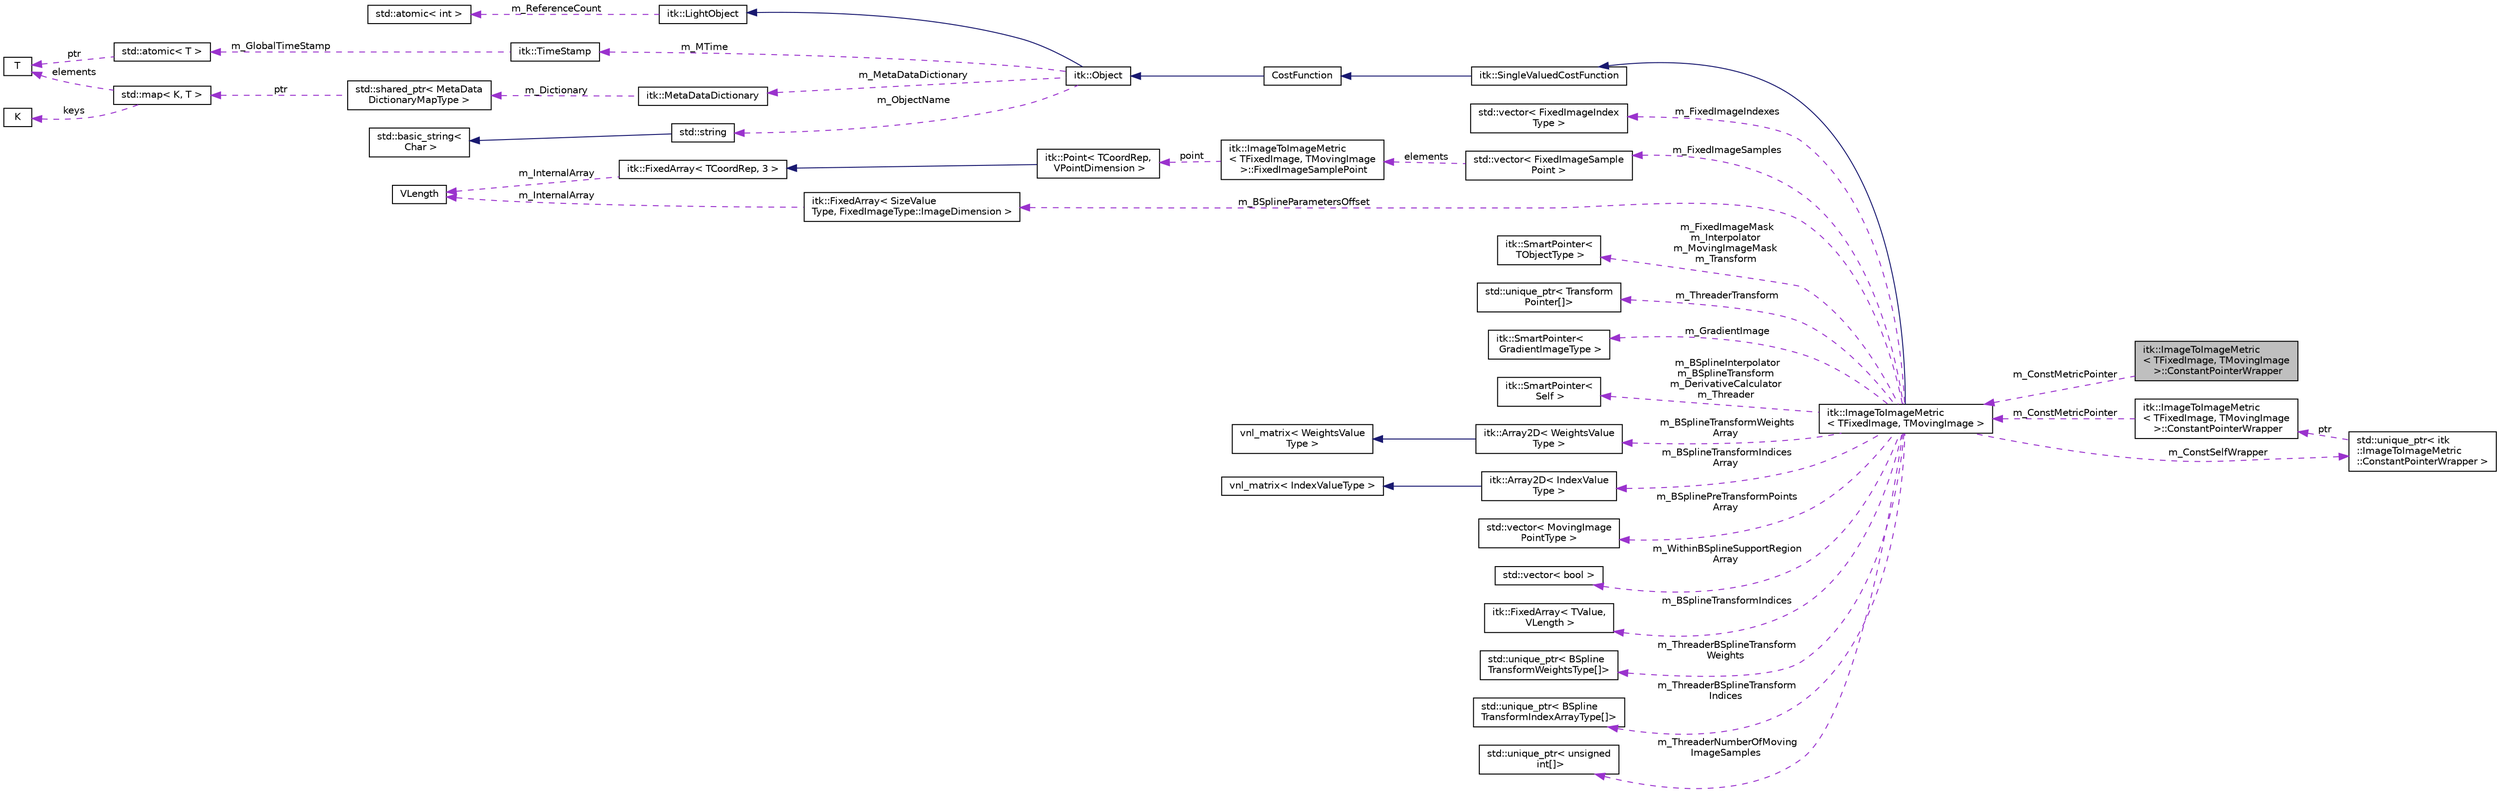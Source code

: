 digraph "itk::ImageToImageMetric&lt; TFixedImage, TMovingImage &gt;::ConstantPointerWrapper"
{
 // LATEX_PDF_SIZE
  edge [fontname="Helvetica",fontsize="10",labelfontname="Helvetica",labelfontsize="10"];
  node [fontname="Helvetica",fontsize="10",shape=record];
  rankdir="LR";
  Node1 [label="itk::ImageToImageMetric\l\< TFixedImage, TMovingImage\l \>::ConstantPointerWrapper",height=0.2,width=0.4,color="black", fillcolor="grey75", style="filled", fontcolor="black",tooltip=" "];
  Node2 -> Node1 [dir="back",color="darkorchid3",fontsize="10",style="dashed",label=" m_ConstMetricPointer" ,fontname="Helvetica"];
  Node2 [label="itk::ImageToImageMetric\l\< TFixedImage, TMovingImage \>",height=0.2,width=0.4,color="black", fillcolor="white", style="filled",URL="$classitk_1_1ImageToImageMetric.html",tooltip="Computes similarity between regions of two images."];
  Node3 -> Node2 [dir="back",color="midnightblue",fontsize="10",style="solid",fontname="Helvetica"];
  Node3 [label="itk::SingleValuedCostFunction",height=0.2,width=0.4,color="black", fillcolor="white", style="filled",URL="$classitk_1_1SingleValuedCostFunction.html",tooltip="This class is a base for the CostFunctions returning a single value."];
  Node4 -> Node3 [dir="back",color="midnightblue",fontsize="10",style="solid",fontname="Helvetica"];
  Node4 [label="CostFunction",height=0.2,width=0.4,color="black", fillcolor="white", style="filled",URL="$classitk_1_1CostFunctionTemplate.html",tooltip=" "];
  Node5 -> Node4 [dir="back",color="midnightblue",fontsize="10",style="solid",fontname="Helvetica"];
  Node5 [label="itk::Object",height=0.2,width=0.4,color="black", fillcolor="white", style="filled",URL="$classitk_1_1Object.html",tooltip="Base class for most ITK classes."];
  Node6 -> Node5 [dir="back",color="midnightblue",fontsize="10",style="solid",fontname="Helvetica"];
  Node6 [label="itk::LightObject",height=0.2,width=0.4,color="black", fillcolor="white", style="filled",URL="$classitk_1_1LightObject.html",tooltip="Light weight base class for most itk classes."];
  Node7 -> Node6 [dir="back",color="darkorchid3",fontsize="10",style="dashed",label=" m_ReferenceCount" ,fontname="Helvetica"];
  Node7 [label="std::atomic\< int \>",height=0.2,width=0.4,color="black", fillcolor="white", style="filled",tooltip=" "];
  Node8 -> Node5 [dir="back",color="darkorchid3",fontsize="10",style="dashed",label=" m_MTime" ,fontname="Helvetica"];
  Node8 [label="itk::TimeStamp",height=0.2,width=0.4,color="black", fillcolor="white", style="filled",URL="$classitk_1_1TimeStamp.html",tooltip="Generate a unique, increasing time value."];
  Node9 -> Node8 [dir="back",color="darkorchid3",fontsize="10",style="dashed",label=" m_GlobalTimeStamp" ,fontname="Helvetica"];
  Node9 [label="std::atomic\< T \>",height=0.2,width=0.4,color="black", fillcolor="white", style="filled",tooltip=" "];
  Node10 -> Node9 [dir="back",color="darkorchid3",fontsize="10",style="dashed",label=" ptr" ,fontname="Helvetica"];
  Node10 [label="T",height=0.2,width=0.4,color="black", fillcolor="white", style="filled",tooltip=" "];
  Node11 -> Node5 [dir="back",color="darkorchid3",fontsize="10",style="dashed",label=" m_MetaDataDictionary" ,fontname="Helvetica"];
  Node11 [label="itk::MetaDataDictionary",height=0.2,width=0.4,color="black", fillcolor="white", style="filled",URL="$classitk_1_1MetaDataDictionary.html",tooltip="Provides a mechanism for storing a collection of arbitrary data types."];
  Node12 -> Node11 [dir="back",color="darkorchid3",fontsize="10",style="dashed",label=" m_Dictionary" ,fontname="Helvetica"];
  Node12 [label="std::shared_ptr\< MetaData\lDictionaryMapType \>",height=0.2,width=0.4,color="black", fillcolor="white", style="filled",tooltip=" "];
  Node13 -> Node12 [dir="back",color="darkorchid3",fontsize="10",style="dashed",label=" ptr" ,fontname="Helvetica"];
  Node13 [label="std::map\< K, T \>",height=0.2,width=0.4,color="black", fillcolor="white", style="filled",tooltip=" "];
  Node14 -> Node13 [dir="back",color="darkorchid3",fontsize="10",style="dashed",label=" keys" ,fontname="Helvetica"];
  Node14 [label="K",height=0.2,width=0.4,color="black", fillcolor="white", style="filled",tooltip=" "];
  Node10 -> Node13 [dir="back",color="darkorchid3",fontsize="10",style="dashed",label=" elements" ,fontname="Helvetica"];
  Node15 -> Node5 [dir="back",color="darkorchid3",fontsize="10",style="dashed",label=" m_ObjectName" ,fontname="Helvetica"];
  Node15 [label="std::string",height=0.2,width=0.4,color="black", fillcolor="white", style="filled",tooltip=" "];
  Node16 -> Node15 [dir="back",color="midnightblue",fontsize="10",style="solid",fontname="Helvetica"];
  Node16 [label="std::basic_string\<\l Char \>",height=0.2,width=0.4,color="black", fillcolor="white", style="filled",tooltip=" "];
  Node17 -> Node2 [dir="back",color="darkorchid3",fontsize="10",style="dashed",label=" m_FixedImageIndexes" ,fontname="Helvetica"];
  Node17 [label="std::vector\< FixedImageIndex\lType \>",height=0.2,width=0.4,color="black", fillcolor="white", style="filled",tooltip=" "];
  Node18 -> Node2 [dir="back",color="darkorchid3",fontsize="10",style="dashed",label=" m_FixedImageSamples" ,fontname="Helvetica"];
  Node18 [label="std::vector\< FixedImageSample\lPoint \>",height=0.2,width=0.4,color="black", fillcolor="white", style="filled",tooltip=" "];
  Node19 -> Node18 [dir="back",color="darkorchid3",fontsize="10",style="dashed",label=" elements" ,fontname="Helvetica"];
  Node19 [label="itk::ImageToImageMetric\l\< TFixedImage, TMovingImage\l \>::FixedImageSamplePoint",height=0.2,width=0.4,color="black", fillcolor="white", style="filled",URL="$classitk_1_1ImageToImageMetric_1_1FixedImageSamplePoint.html",tooltip=" "];
  Node20 -> Node19 [dir="back",color="darkorchid3",fontsize="10",style="dashed",label=" point" ,fontname="Helvetica"];
  Node20 [label="itk::Point\< TCoordRep,\l VPointDimension \>",height=0.2,width=0.4,color="black", fillcolor="white", style="filled",URL="$classitk_1_1Point.html",tooltip="A templated class holding a geometric point in n-Dimensional space."];
  Node21 -> Node20 [dir="back",color="midnightblue",fontsize="10",style="solid",fontname="Helvetica"];
  Node21 [label="itk::FixedArray\< TCoordRep, 3 \>",height=0.2,width=0.4,color="black", fillcolor="white", style="filled",URL="$classitk_1_1FixedArray.html",tooltip=" "];
  Node22 -> Node21 [dir="back",color="darkorchid3",fontsize="10",style="dashed",label=" m_InternalArray" ,fontname="Helvetica"];
  Node22 [label="VLength",height=0.2,width=0.4,color="black", fillcolor="white", style="filled",URL="$classVLength.html",tooltip=" "];
  Node23 -> Node2 [dir="back",color="darkorchid3",fontsize="10",style="dashed",label=" m_FixedImageMask\nm_Interpolator\nm_MovingImageMask\nm_Transform" ,fontname="Helvetica"];
  Node23 [label="itk::SmartPointer\<\l TObjectType \>",height=0.2,width=0.4,color="black", fillcolor="white", style="filled",URL="$classitk_1_1SmartPointer.html",tooltip="Implements transparent reference counting."];
  Node24 -> Node2 [dir="back",color="darkorchid3",fontsize="10",style="dashed",label=" m_ThreaderTransform" ,fontname="Helvetica"];
  Node24 [label="std::unique_ptr\< Transform\lPointer[]\>",height=0.2,width=0.4,color="black", fillcolor="white", style="filled",tooltip=" "];
  Node25 -> Node2 [dir="back",color="darkorchid3",fontsize="10",style="dashed",label=" m_GradientImage" ,fontname="Helvetica"];
  Node25 [label="itk::SmartPointer\<\l GradientImageType \>",height=0.2,width=0.4,color="black", fillcolor="white", style="filled",URL="$classitk_1_1SmartPointer.html",tooltip=" "];
  Node26 -> Node2 [dir="back",color="darkorchid3",fontsize="10",style="dashed",label=" m_BSplineInterpolator\nm_BSplineTransform\nm_DerivativeCalculator\nm_Threader" ,fontname="Helvetica"];
  Node26 [label="itk::SmartPointer\<\l Self \>",height=0.2,width=0.4,color="black", fillcolor="white", style="filled",URL="$classitk_1_1SmartPointer.html",tooltip=" "];
  Node27 -> Node2 [dir="back",color="darkorchid3",fontsize="10",style="dashed",label=" m_BSplineTransformWeights\lArray" ,fontname="Helvetica"];
  Node27 [label="itk::Array2D\< WeightsValue\lType \>",height=0.2,width=0.4,color="black", fillcolor="white", style="filled",URL="$classitk_1_1Array2D.html",tooltip=" "];
  Node28 -> Node27 [dir="back",color="midnightblue",fontsize="10",style="solid",fontname="Helvetica"];
  Node28 [label="vnl_matrix\< WeightsValue\lType \>",height=0.2,width=0.4,color="black", fillcolor="white", style="filled",tooltip=" "];
  Node29 -> Node2 [dir="back",color="darkorchid3",fontsize="10",style="dashed",label=" m_BSplineTransformIndices\lArray" ,fontname="Helvetica"];
  Node29 [label="itk::Array2D\< IndexValue\lType \>",height=0.2,width=0.4,color="black", fillcolor="white", style="filled",URL="$classitk_1_1Array2D.html",tooltip=" "];
  Node30 -> Node29 [dir="back",color="midnightblue",fontsize="10",style="solid",fontname="Helvetica"];
  Node30 [label="vnl_matrix\< IndexValueType \>",height=0.2,width=0.4,color="black", fillcolor="white", style="filled",tooltip=" "];
  Node31 -> Node2 [dir="back",color="darkorchid3",fontsize="10",style="dashed",label=" m_BSplinePreTransformPoints\lArray" ,fontname="Helvetica"];
  Node31 [label="std::vector\< MovingImage\lPointType \>",height=0.2,width=0.4,color="black", fillcolor="white", style="filled",tooltip=" "];
  Node32 -> Node2 [dir="back",color="darkorchid3",fontsize="10",style="dashed",label=" m_WithinBSplineSupportRegion\lArray" ,fontname="Helvetica"];
  Node32 [label="std::vector\< bool \>",height=0.2,width=0.4,color="black", fillcolor="white", style="filled",tooltip=" "];
  Node33 -> Node2 [dir="back",color="darkorchid3",fontsize="10",style="dashed",label=" m_BSplineParametersOffset" ,fontname="Helvetica"];
  Node33 [label="itk::FixedArray\< SizeValue\lType, FixedImageType::ImageDimension \>",height=0.2,width=0.4,color="black", fillcolor="white", style="filled",URL="$classitk_1_1FixedArray.html",tooltip=" "];
  Node22 -> Node33 [dir="back",color="darkorchid3",fontsize="10",style="dashed",label=" m_InternalArray" ,fontname="Helvetica"];
  Node34 -> Node2 [dir="back",color="darkorchid3",fontsize="10",style="dashed",label=" m_BSplineTransformIndices" ,fontname="Helvetica"];
  Node34 [label="itk::FixedArray\< TValue,\l VLength \>",height=0.2,width=0.4,color="black", fillcolor="white", style="filled",URL="$classitk_1_1FixedArray.html",tooltip="Simulate a standard C array with copy semantics."];
  Node35 -> Node2 [dir="back",color="darkorchid3",fontsize="10",style="dashed",label=" m_ThreaderBSplineTransform\lWeights" ,fontname="Helvetica"];
  Node35 [label="std::unique_ptr\< BSpline\lTransformWeightsType[]\>",height=0.2,width=0.4,color="black", fillcolor="white", style="filled",tooltip=" "];
  Node36 -> Node2 [dir="back",color="darkorchid3",fontsize="10",style="dashed",label=" m_ThreaderBSplineTransform\lIndices" ,fontname="Helvetica"];
  Node36 [label="std::unique_ptr\< BSpline\lTransformIndexArrayType[]\>",height=0.2,width=0.4,color="black", fillcolor="white", style="filled",tooltip=" "];
  Node37 -> Node2 [dir="back",color="darkorchid3",fontsize="10",style="dashed",label=" m_ConstSelfWrapper" ,fontname="Helvetica"];
  Node37 [label="std::unique_ptr\< itk\l::ImageToImageMetric\l::ConstantPointerWrapper \>",height=0.2,width=0.4,color="black", fillcolor="white", style="filled",tooltip=" "];
  Node38 -> Node37 [dir="back",color="darkorchid3",fontsize="10",style="dashed",label=" ptr" ,fontname="Helvetica"];
  Node38 [label="itk::ImageToImageMetric\l\< TFixedImage, TMovingImage\l \>::ConstantPointerWrapper",height=0.2,width=0.4,color="black", fillcolor="white", style="filled",URL="$classitk_1_1ImageToImageMetric_1_1ConstantPointerWrapper.html",tooltip=" "];
  Node2 -> Node38 [dir="back",color="darkorchid3",fontsize="10",style="dashed",label=" m_ConstMetricPointer" ,fontname="Helvetica"];
  Node39 -> Node2 [dir="back",color="darkorchid3",fontsize="10",style="dashed",label=" m_ThreaderNumberOfMoving\lImageSamples" ,fontname="Helvetica"];
  Node39 [label="std::unique_ptr\< unsigned\l int[]\>",height=0.2,width=0.4,color="black", fillcolor="white", style="filled",tooltip=" "];
}
